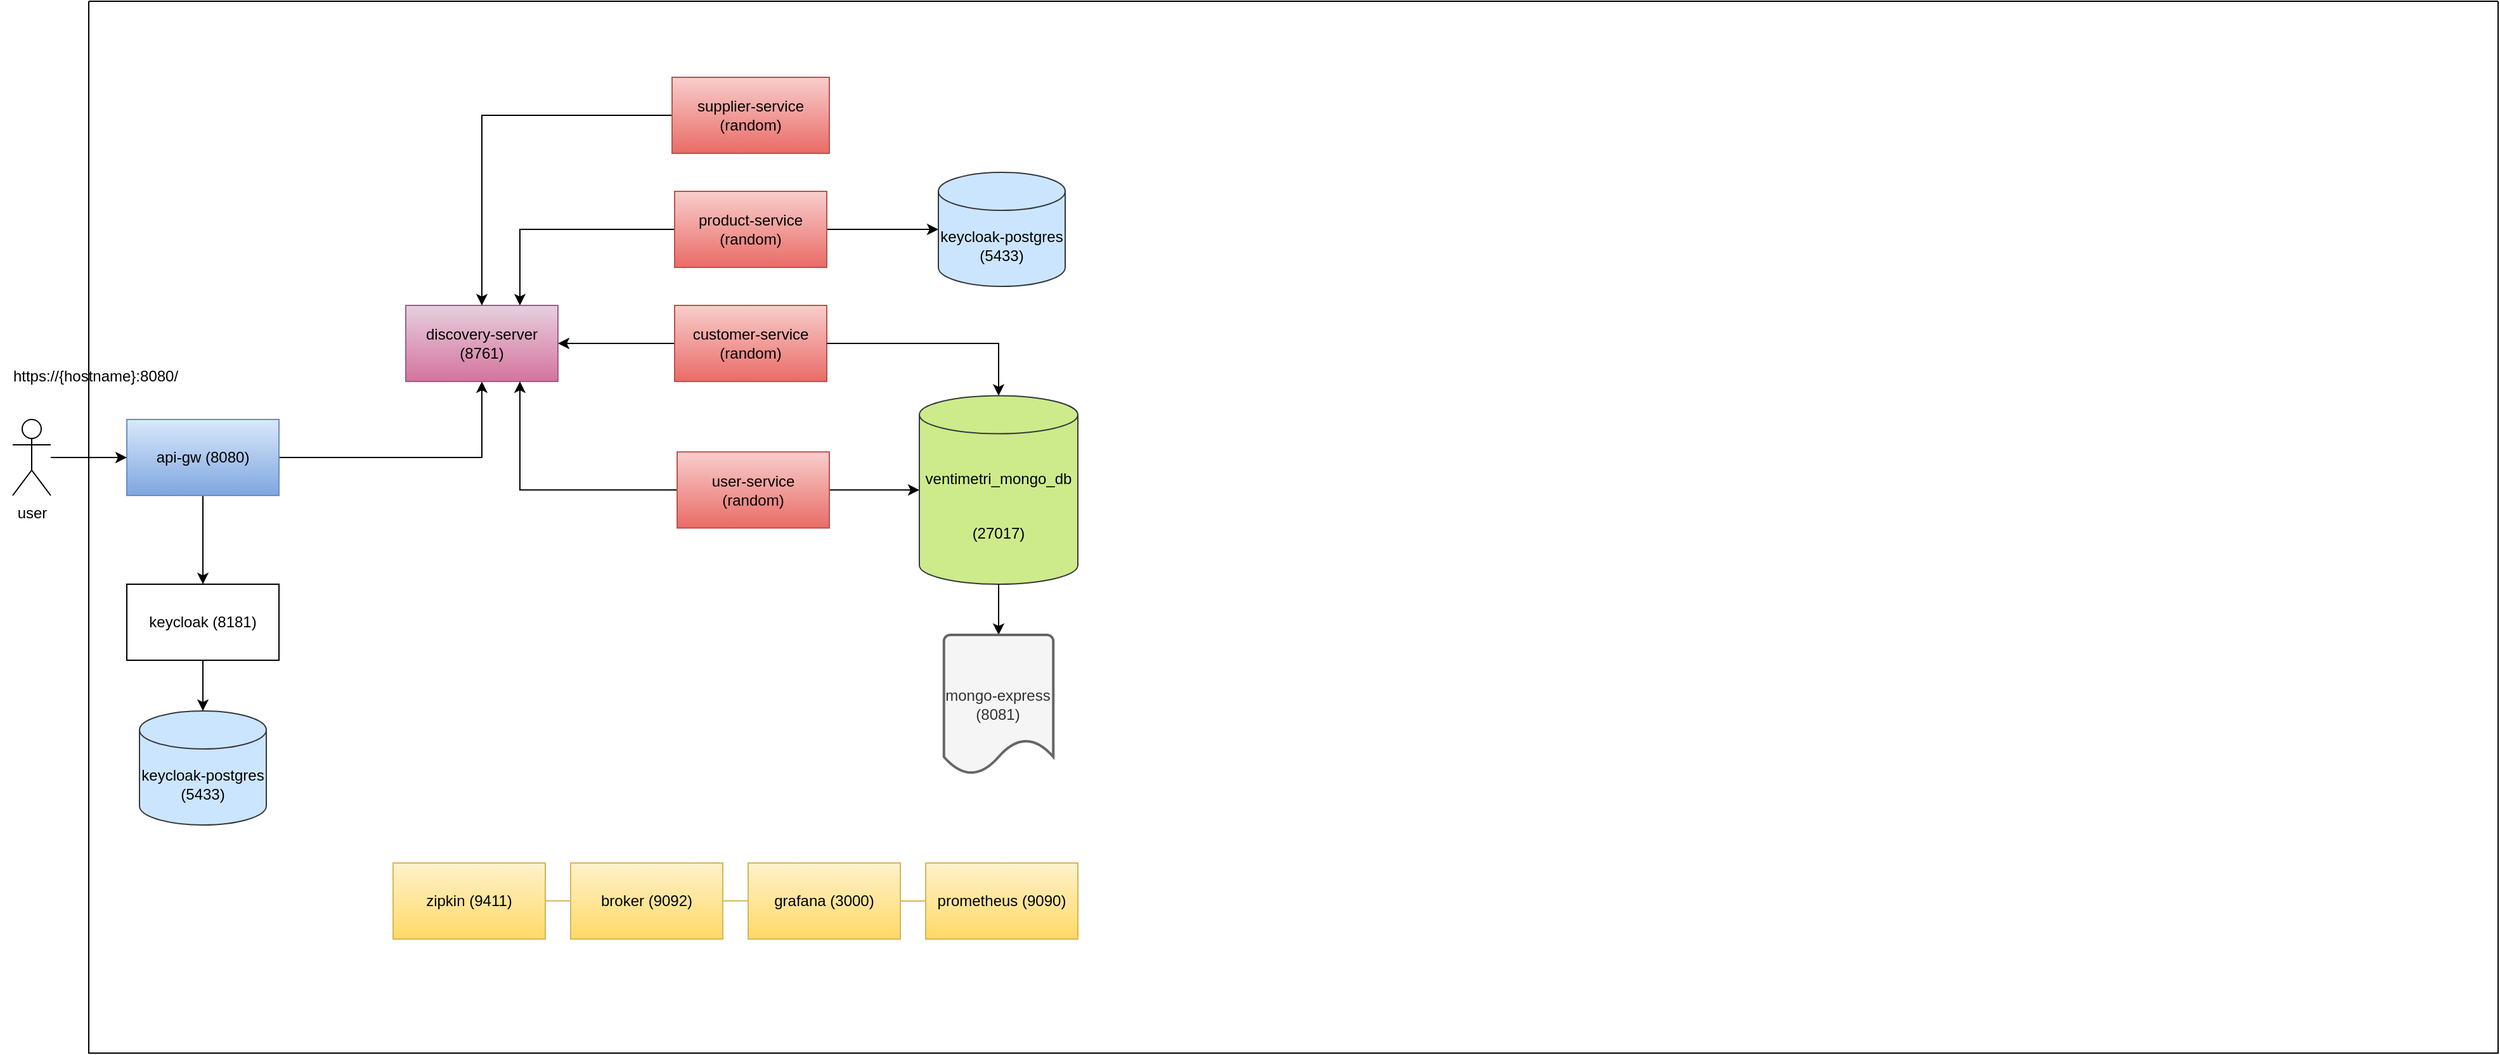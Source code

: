<mxfile version="22.0.6" type="github">
  <diagram name="Page-1" id="3L_BJHFlt_Xqs4L_v1Af">
    <mxGraphModel dx="2589" dy="1958" grid="1" gridSize="10" guides="1" tooltips="1" connect="1" arrows="1" fold="1" page="1" pageScale="1" pageWidth="827" pageHeight="1169" math="0" shadow="0">
      <root>
        <mxCell id="0" />
        <mxCell id="1" parent="0" />
        <mxCell id="LZMtIkJjisC_x56uzXUe-4" style="edgeStyle=orthogonalEdgeStyle;rounded=0;orthogonalLoop=1;jettySize=auto;html=1;exitX=0.5;exitY=1;exitDx=0;exitDy=0;entryX=0.5;entryY=0;entryDx=0;entryDy=0;" edge="1" parent="1" source="LZMtIkJjisC_x56uzXUe-1" target="LZMtIkJjisC_x56uzXUe-3">
          <mxGeometry relative="1" as="geometry" />
        </mxCell>
        <mxCell id="LZMtIkJjisC_x56uzXUe-11" style="edgeStyle=orthogonalEdgeStyle;rounded=0;orthogonalLoop=1;jettySize=auto;html=1;exitX=1;exitY=0.5;exitDx=0;exitDy=0;entryX=0.5;entryY=1;entryDx=0;entryDy=0;" edge="1" parent="1" source="LZMtIkJjisC_x56uzXUe-1" target="LZMtIkJjisC_x56uzXUe-5">
          <mxGeometry relative="1" as="geometry" />
        </mxCell>
        <mxCell id="LZMtIkJjisC_x56uzXUe-1" value="api-gw (8080)" style="rounded=0;whiteSpace=wrap;html=1;fillColor=#dae8fc;strokeColor=#6c8ebf;gradientColor=#7ea6e0;" vertex="1" parent="1">
          <mxGeometry x="-140" y="60" width="120" height="60" as="geometry" />
        </mxCell>
        <mxCell id="LZMtIkJjisC_x56uzXUe-2" value="" style="endArrow=classic;html=1;rounded=0;" edge="1" parent="1">
          <mxGeometry width="50" height="50" relative="1" as="geometry">
            <mxPoint x="-200" y="90" as="sourcePoint" />
            <mxPoint x="-140" y="90" as="targetPoint" />
          </mxGeometry>
        </mxCell>
        <mxCell id="LZMtIkJjisC_x56uzXUe-3" value="keycloak (8181)" style="rounded=0;whiteSpace=wrap;html=1;" vertex="1" parent="1">
          <mxGeometry x="-140" y="190" width="120" height="60" as="geometry" />
        </mxCell>
        <mxCell id="LZMtIkJjisC_x56uzXUe-5" value="discovery-server (8761)" style="rounded=0;whiteSpace=wrap;html=1;fillColor=#e6d0de;strokeColor=#996185;gradientColor=#d5739d;" vertex="1" parent="1">
          <mxGeometry x="80" y="-30" width="120" height="60" as="geometry" />
        </mxCell>
        <mxCell id="LZMtIkJjisC_x56uzXUe-6" value="keycloak-postgres (5433)" style="shape=cylinder3;whiteSpace=wrap;html=1;boundedLbl=1;backgroundOutline=1;size=15;fillColor=#cce5ff;strokeColor=#36393d;" vertex="1" parent="1">
          <mxGeometry x="-130" y="290" width="100" height="90" as="geometry" />
        </mxCell>
        <mxCell id="LZMtIkJjisC_x56uzXUe-7" style="edgeStyle=orthogonalEdgeStyle;rounded=0;orthogonalLoop=1;jettySize=auto;html=1;exitX=0.5;exitY=1;exitDx=0;exitDy=0;entryX=0.5;entryY=0;entryDx=0;entryDy=0;entryPerimeter=0;" edge="1" parent="1" source="LZMtIkJjisC_x56uzXUe-3" target="LZMtIkJjisC_x56uzXUe-6">
          <mxGeometry relative="1" as="geometry" />
        </mxCell>
        <mxCell id="LZMtIkJjisC_x56uzXUe-9" style="edgeStyle=orthogonalEdgeStyle;rounded=0;orthogonalLoop=1;jettySize=auto;html=1;exitX=0;exitY=0.5;exitDx=0;exitDy=0;entryX=0;entryY=0.5;entryDx=0;entryDy=0;entryPerimeter=0;fillColor=#f8cecc;strokeColor=#b85450;gradientColor=#ea6b66;" edge="1" parent="1" source="LZMtIkJjisC_x56uzXUe-8" target="LZMtIkJjisC_x56uzXUe-8">
          <mxGeometry relative="1" as="geometry" />
        </mxCell>
        <mxCell id="LZMtIkJjisC_x56uzXUe-10" style="edgeStyle=orthogonalEdgeStyle;rounded=0;orthogonalLoop=1;jettySize=auto;html=1;exitX=0;exitY=0.5;exitDx=0;exitDy=0;entryX=1;entryY=0.5;entryDx=0;entryDy=0;" edge="1" parent="1" source="LZMtIkJjisC_x56uzXUe-8" target="LZMtIkJjisC_x56uzXUe-5">
          <mxGeometry relative="1" as="geometry" />
        </mxCell>
        <mxCell id="LZMtIkJjisC_x56uzXUe-8" value="customer-service (random)" style="rounded=0;whiteSpace=wrap;html=1;fillColor=#f8cecc;strokeColor=#b85450;gradientColor=#ea6b66;" vertex="1" parent="1">
          <mxGeometry x="292" y="-30" width="120" height="60" as="geometry" />
        </mxCell>
        <mxCell id="LZMtIkJjisC_x56uzXUe-14" style="edgeStyle=orthogonalEdgeStyle;rounded=0;orthogonalLoop=1;jettySize=auto;html=1;exitX=0;exitY=0.5;exitDx=0;exitDy=0;entryX=0.75;entryY=1;entryDx=0;entryDy=0;" edge="1" parent="1" source="LZMtIkJjisC_x56uzXUe-13" target="LZMtIkJjisC_x56uzXUe-5">
          <mxGeometry relative="1" as="geometry" />
        </mxCell>
        <mxCell id="LZMtIkJjisC_x56uzXUe-15" style="edgeStyle=orthogonalEdgeStyle;rounded=0;orthogonalLoop=1;jettySize=auto;html=1;exitX=0;exitY=0.5;exitDx=0;exitDy=0;entryX=0;entryY=0.5;entryDx=0;entryDy=0;entryPerimeter=0;fillColor=#f8cecc;strokeColor=#b85450;gradientColor=#ea6b66;" edge="1" parent="1" source="LZMtIkJjisC_x56uzXUe-16" target="LZMtIkJjisC_x56uzXUe-16">
          <mxGeometry relative="1" as="geometry" />
        </mxCell>
        <mxCell id="LZMtIkJjisC_x56uzXUe-17" style="edgeStyle=orthogonalEdgeStyle;rounded=0;orthogonalLoop=1;jettySize=auto;html=1;exitX=0;exitY=0.5;exitDx=0;exitDy=0;entryX=0.75;entryY=0;entryDx=0;entryDy=0;" edge="1" parent="1" source="LZMtIkJjisC_x56uzXUe-16" target="LZMtIkJjisC_x56uzXUe-5">
          <mxGeometry relative="1" as="geometry" />
        </mxCell>
        <mxCell id="LZMtIkJjisC_x56uzXUe-62" style="edgeStyle=orthogonalEdgeStyle;rounded=0;orthogonalLoop=1;jettySize=auto;html=1;exitX=1;exitY=0.5;exitDx=0;exitDy=0;entryX=0;entryY=0.5;entryDx=0;entryDy=0;entryPerimeter=0;" edge="1" parent="1" source="LZMtIkJjisC_x56uzXUe-16" target="LZMtIkJjisC_x56uzXUe-61">
          <mxGeometry relative="1" as="geometry">
            <mxPoint x="440" y="-89.5" as="targetPoint" />
          </mxGeometry>
        </mxCell>
        <mxCell id="LZMtIkJjisC_x56uzXUe-16" value="product-service (random)" style="rounded=0;whiteSpace=wrap;html=1;fillColor=#f8cecc;strokeColor=#b85450;gradientColor=#ea6b66;" vertex="1" parent="1">
          <mxGeometry x="292" y="-120" width="120" height="60" as="geometry" />
        </mxCell>
        <mxCell id="LZMtIkJjisC_x56uzXUe-18" style="edgeStyle=orthogonalEdgeStyle;rounded=0;orthogonalLoop=1;jettySize=auto;html=1;exitX=0;exitY=0.5;exitDx=0;exitDy=0;entryX=0;entryY=0.5;entryDx=0;entryDy=0;entryPerimeter=0;fillColor=#f8cecc;strokeColor=#b85450;gradientColor=#ea6b66;" edge="1" parent="1" source="LZMtIkJjisC_x56uzXUe-19" target="LZMtIkJjisC_x56uzXUe-19">
          <mxGeometry relative="1" as="geometry" />
        </mxCell>
        <mxCell id="LZMtIkJjisC_x56uzXUe-20" style="edgeStyle=orthogonalEdgeStyle;rounded=0;orthogonalLoop=1;jettySize=auto;html=1;exitX=0;exitY=0.5;exitDx=0;exitDy=0;entryX=0.5;entryY=0;entryDx=0;entryDy=0;" edge="1" parent="1" source="LZMtIkJjisC_x56uzXUe-19" target="LZMtIkJjisC_x56uzXUe-5">
          <mxGeometry relative="1" as="geometry" />
        </mxCell>
        <mxCell id="LZMtIkJjisC_x56uzXUe-19" value="supplier-service (random)" style="rounded=0;whiteSpace=wrap;html=1;fillColor=#f8cecc;strokeColor=#b85450;gradientColor=#ea6b66;" vertex="1" parent="1">
          <mxGeometry x="290" y="-210" width="124" height="60" as="geometry" />
        </mxCell>
        <mxCell id="LZMtIkJjisC_x56uzXUe-21" value="&lt;div&gt;ventimetri_mongo_db&lt;/div&gt;&lt;br&gt;&lt;br&gt;(27017)" style="shape=cylinder3;whiteSpace=wrap;html=1;boundedLbl=1;backgroundOutline=1;size=15;fillColor=#cdeb8b;strokeColor=#36393d;" vertex="1" parent="1">
          <mxGeometry x="485" y="41.25" width="125" height="148.75" as="geometry" />
        </mxCell>
        <mxCell id="LZMtIkJjisC_x56uzXUe-22" style="edgeStyle=orthogonalEdgeStyle;rounded=0;orthogonalLoop=1;jettySize=auto;html=1;exitX=1;exitY=0.5;exitDx=0;exitDy=0;entryX=0;entryY=0.5;entryDx=0;entryDy=0;entryPerimeter=0;" edge="1" parent="1" source="LZMtIkJjisC_x56uzXUe-13" target="LZMtIkJjisC_x56uzXUe-21">
          <mxGeometry relative="1" as="geometry" />
        </mxCell>
        <mxCell id="LZMtIkJjisC_x56uzXUe-24" style="edgeStyle=orthogonalEdgeStyle;rounded=0;orthogonalLoop=1;jettySize=auto;html=1;exitX=0.5;exitY=1;exitDx=0;exitDy=0;exitPerimeter=0;entryX=0.5;entryY=0;entryDx=0;entryDy=0;entryPerimeter=0;" edge="1" parent="1" source="LZMtIkJjisC_x56uzXUe-21" target="LZMtIkJjisC_x56uzXUe-23">
          <mxGeometry relative="1" as="geometry" />
        </mxCell>
        <mxCell id="LZMtIkJjisC_x56uzXUe-26" style="edgeStyle=orthogonalEdgeStyle;rounded=0;orthogonalLoop=1;jettySize=auto;html=1;exitX=0;exitY=0.5;exitDx=0;exitDy=0;entryX=0;entryY=0.5;entryDx=0;entryDy=0;entryPerimeter=0;fillColor=#fff2cc;strokeColor=#d6b656;gradientColor=#ffd966;" edge="1" parent="1" source="LZMtIkJjisC_x56uzXUe-27" target="LZMtIkJjisC_x56uzXUe-27">
          <mxGeometry relative="1" as="geometry" />
        </mxCell>
        <mxCell id="LZMtIkJjisC_x56uzXUe-27" value="zipkin (9411)" style="rounded=0;whiteSpace=wrap;html=1;fillColor=#fff2cc;strokeColor=#d6b656;gradientColor=#ffd966;" vertex="1" parent="1">
          <mxGeometry x="70" y="410" width="120" height="60" as="geometry" />
        </mxCell>
        <mxCell id="LZMtIkJjisC_x56uzXUe-28" style="edgeStyle=orthogonalEdgeStyle;rounded=0;orthogonalLoop=1;jettySize=auto;html=1;exitX=0;exitY=0.5;exitDx=0;exitDy=0;entryX=0;entryY=0.5;entryDx=0;entryDy=0;entryPerimeter=0;fillColor=#fff2cc;strokeColor=#d6b656;gradientColor=#ffd966;" edge="1" parent="1">
          <mxGeometry relative="1" as="geometry">
            <mxPoint x="480" y="430" as="sourcePoint" />
            <mxPoint x="480" y="430" as="targetPoint" />
          </mxGeometry>
        </mxCell>
        <mxCell id="LZMtIkJjisC_x56uzXUe-29" value="broker (9092)" style="rounded=0;whiteSpace=wrap;html=1;fillColor=#fff2cc;strokeColor=#d6b656;gradientColor=#ffd966;" vertex="1" parent="1">
          <mxGeometry x="210" y="410" width="120" height="60" as="geometry" />
        </mxCell>
        <mxCell id="LZMtIkJjisC_x56uzXUe-31" style="edgeStyle=orthogonalEdgeStyle;rounded=0;orthogonalLoop=1;jettySize=auto;html=1;exitX=0;exitY=0.5;exitDx=0;exitDy=0;entryX=0;entryY=0.5;entryDx=0;entryDy=0;entryPerimeter=0;fillColor=#fff2cc;strokeColor=#d6b656;gradientColor=#ffd966;" edge="1" parent="1" source="LZMtIkJjisC_x56uzXUe-32" target="LZMtIkJjisC_x56uzXUe-32">
          <mxGeometry relative="1" as="geometry" />
        </mxCell>
        <mxCell id="LZMtIkJjisC_x56uzXUe-32" value="grafana (3000)" style="rounded=0;whiteSpace=wrap;html=1;fillColor=#fff2cc;strokeColor=#d6b656;gradientColor=#ffd966;" vertex="1" parent="1">
          <mxGeometry x="350" y="410" width="120" height="60" as="geometry" />
        </mxCell>
        <mxCell id="LZMtIkJjisC_x56uzXUe-33" style="edgeStyle=orthogonalEdgeStyle;rounded=0;orthogonalLoop=1;jettySize=auto;html=1;exitX=0;exitY=0.5;exitDx=0;exitDy=0;entryX=0;entryY=0.5;entryDx=0;entryDy=0;entryPerimeter=0;fillColor=#fff2cc;strokeColor=#d6b656;gradientColor=#ffd966;" edge="1" parent="1" source="LZMtIkJjisC_x56uzXUe-34" target="LZMtIkJjisC_x56uzXUe-34">
          <mxGeometry relative="1" as="geometry" />
        </mxCell>
        <mxCell id="LZMtIkJjisC_x56uzXUe-34" value="prometheus (9090)" style="rounded=0;whiteSpace=wrap;html=1;fillColor=#fff2cc;strokeColor=#d6b656;gradientColor=#ffd966;" vertex="1" parent="1">
          <mxGeometry x="490" y="410" width="120" height="60" as="geometry" />
        </mxCell>
        <mxCell id="LZMtIkJjisC_x56uzXUe-35" value="" style="endArrow=none;html=1;rounded=0;exitX=1;exitY=0.5;exitDx=0;exitDy=0;entryX=0;entryY=0.5;entryDx=0;entryDy=0;fillColor=#fff2cc;gradientColor=#ffd966;strokeColor=#d6b656;" edge="1" parent="1" source="LZMtIkJjisC_x56uzXUe-32" target="LZMtIkJjisC_x56uzXUe-34">
          <mxGeometry width="50" height="50" relative="1" as="geometry">
            <mxPoint x="440" y="380" as="sourcePoint" />
            <mxPoint x="490" y="330" as="targetPoint" />
          </mxGeometry>
        </mxCell>
        <mxCell id="LZMtIkJjisC_x56uzXUe-36" value="" style="endArrow=none;html=1;rounded=0;exitX=1;exitY=0.5;exitDx=0;exitDy=0;entryX=0;entryY=0.5;entryDx=0;entryDy=0;fillColor=#fff2cc;gradientColor=#ffd966;strokeColor=#d6b656;" edge="1" parent="1">
          <mxGeometry width="50" height="50" relative="1" as="geometry">
            <mxPoint x="330" y="439.88" as="sourcePoint" />
            <mxPoint x="350" y="439.88" as="targetPoint" />
          </mxGeometry>
        </mxCell>
        <mxCell id="LZMtIkJjisC_x56uzXUe-37" value="" style="endArrow=none;html=1;rounded=0;exitX=1;exitY=0.5;exitDx=0;exitDy=0;entryX=0;entryY=0.5;entryDx=0;entryDy=0;fillColor=#fff2cc;gradientColor=#ffd966;strokeColor=#d6b656;" edge="1" parent="1">
          <mxGeometry width="50" height="50" relative="1" as="geometry">
            <mxPoint x="190" y="439.83" as="sourcePoint" />
            <mxPoint x="210" y="439.83" as="targetPoint" />
            <Array as="points">
              <mxPoint x="190" y="439.83" />
            </Array>
          </mxGeometry>
        </mxCell>
        <mxCell id="LZMtIkJjisC_x56uzXUe-38" value="user" style="shape=umlActor;verticalLabelPosition=bottom;verticalAlign=top;html=1;outlineConnect=0;" vertex="1" parent="1">
          <mxGeometry x="-230" y="60" width="30" height="60" as="geometry" />
        </mxCell>
        <mxCell id="LZMtIkJjisC_x56uzXUe-60" style="edgeStyle=orthogonalEdgeStyle;rounded=0;orthogonalLoop=1;jettySize=auto;html=1;exitX=1;exitY=0.5;exitDx=0;exitDy=0;entryX=0.5;entryY=0;entryDx=0;entryDy=0;entryPerimeter=0;" edge="1" parent="1" source="LZMtIkJjisC_x56uzXUe-8" target="LZMtIkJjisC_x56uzXUe-21">
          <mxGeometry relative="1" as="geometry" />
        </mxCell>
        <mxCell id="LZMtIkJjisC_x56uzXUe-61" value="keycloak-postgres (5433)" style="shape=cylinder3;whiteSpace=wrap;html=1;boundedLbl=1;backgroundOutline=1;size=15;fillColor=#cce5ff;strokeColor=#36393d;" vertex="1" parent="1">
          <mxGeometry x="500" y="-135" width="100" height="90" as="geometry" />
        </mxCell>
        <mxCell id="LZMtIkJjisC_x56uzXUe-63" value="" style="swimlane;startSize=0;" vertex="1" parent="1">
          <mxGeometry x="-170" y="-270" width="1900" height="830" as="geometry" />
        </mxCell>
        <mxCell id="LZMtIkJjisC_x56uzXUe-13" value="user-service &lt;br&gt;(random)" style="rounded=0;whiteSpace=wrap;html=1;fillColor=#f8cecc;strokeColor=#b85450;gradientColor=#ea6b66;" vertex="1" parent="LZMtIkJjisC_x56uzXUe-63">
          <mxGeometry x="464" y="355.63" width="120" height="60" as="geometry" />
        </mxCell>
        <mxCell id="LZMtIkJjisC_x56uzXUe-12" style="edgeStyle=orthogonalEdgeStyle;rounded=0;orthogonalLoop=1;jettySize=auto;html=1;exitX=0;exitY=0.5;exitDx=0;exitDy=0;entryX=0;entryY=0.5;entryDx=0;entryDy=0;entryPerimeter=0;fillColor=#f8cecc;strokeColor=#b85450;gradientColor=#ea6b66;" edge="1" parent="LZMtIkJjisC_x56uzXUe-63" source="LZMtIkJjisC_x56uzXUe-13" target="LZMtIkJjisC_x56uzXUe-13">
          <mxGeometry relative="1" as="geometry" />
        </mxCell>
        <mxCell id="LZMtIkJjisC_x56uzXUe-23" value="mongo-express (8081)" style="strokeWidth=2;html=1;shape=mxgraph.flowchart.document2;whiteSpace=wrap;size=0.25;fillColor=#f5f5f5;fontColor=#333333;strokeColor=#666666;" vertex="1" parent="LZMtIkJjisC_x56uzXUe-63">
          <mxGeometry x="674.38" y="500" width="86.25" height="110" as="geometry" />
        </mxCell>
        <mxCell id="LZMtIkJjisC_x56uzXUe-64" value="https://{hostname}:8080/" style="text;html=1;align=center;verticalAlign=middle;resizable=0;points=[];autosize=1;strokeColor=none;fillColor=none;" vertex="1" parent="1">
          <mxGeometry x="-240" y="11.25" width="150" height="30" as="geometry" />
        </mxCell>
      </root>
    </mxGraphModel>
  </diagram>
</mxfile>
